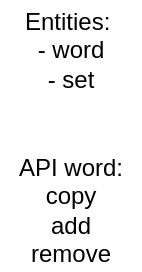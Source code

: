 <mxfile>
    <diagram id="ObncQimw4ppXLVqh2f04" name="Page-1">
        <mxGraphModel dx="1191" dy="702" grid="1" gridSize="10" guides="1" tooltips="1" connect="1" arrows="1" fold="1" page="1" pageScale="1" pageWidth="850" pageHeight="1100" math="0" shadow="0">
            <root>
                <mxCell id="0"/>
                <mxCell id="1" parent="0"/>
                <mxCell id="2" value="Entities:&amp;nbsp;&lt;br&gt;- word&lt;br&gt;- set" style="text;html=1;align=center;verticalAlign=middle;resizable=0;points=[];autosize=1;strokeColor=none;fillColor=none;" vertex="1" parent="1">
                    <mxGeometry x="20" y="25" width="60" height="50" as="geometry"/>
                </mxCell>
                <mxCell id="3" value="API word:&lt;br&gt;copy&lt;br&gt;add&lt;br&gt;remove&lt;br&gt;" style="text;html=1;align=center;verticalAlign=middle;resizable=0;points=[];autosize=1;strokeColor=none;fillColor=none;" vertex="1" parent="1">
                    <mxGeometry x="15" y="100" width="70" height="60" as="geometry"/>
                </mxCell>
            </root>
        </mxGraphModel>
    </diagram>
</mxfile>